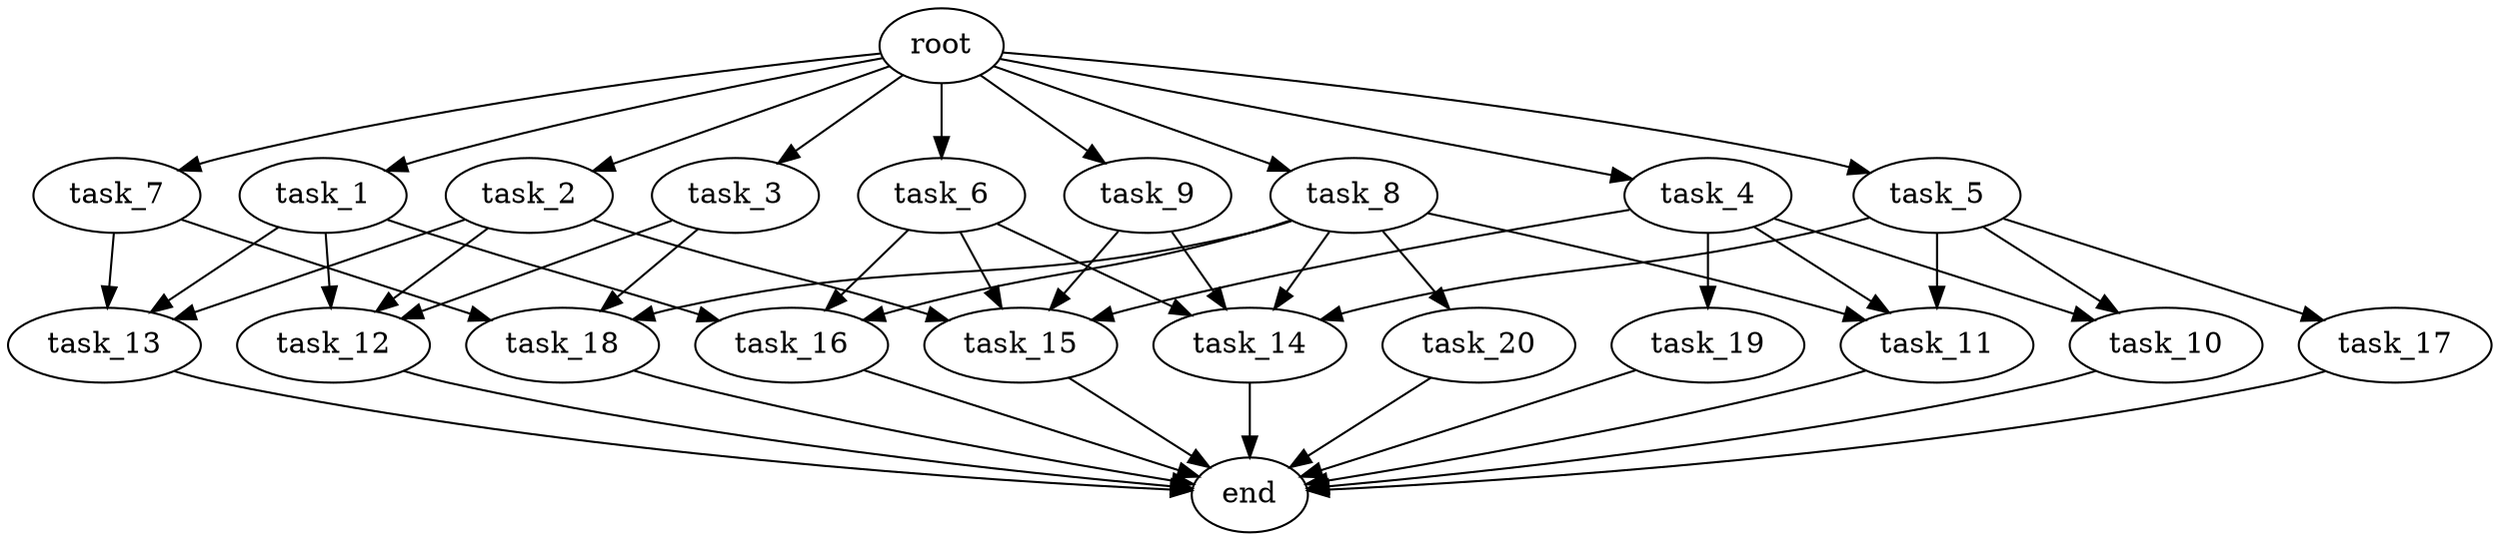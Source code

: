 digraph G {
  root [size="0.000000e+00"];
  task_1 [size="4.060868e+10"];
  task_2 [size="5.650457e+10"];
  task_3 [size="9.902340e+10"];
  task_4 [size="2.259347e+10"];
  task_5 [size="6.840732e+10"];
  task_6 [size="8.478823e+10"];
  task_7 [size="6.537703e+10"];
  task_8 [size="8.582333e+10"];
  task_9 [size="7.596099e+10"];
  task_10 [size="9.359116e+09"];
  task_11 [size="3.793261e+10"];
  task_12 [size="5.527462e+10"];
  task_13 [size="5.620933e+09"];
  task_14 [size="9.549228e+08"];
  task_15 [size="1.714664e+10"];
  task_16 [size="4.999084e+10"];
  task_17 [size="4.339663e+10"];
  task_18 [size="7.843979e+10"];
  task_19 [size="5.659000e+10"];
  task_20 [size="8.579745e+10"];
  end [size="0.000000e+00"];

  root -> task_1 [size="1.000000e-12"];
  root -> task_2 [size="1.000000e-12"];
  root -> task_3 [size="1.000000e-12"];
  root -> task_4 [size="1.000000e-12"];
  root -> task_5 [size="1.000000e-12"];
  root -> task_6 [size="1.000000e-12"];
  root -> task_7 [size="1.000000e-12"];
  root -> task_8 [size="1.000000e-12"];
  root -> task_9 [size="1.000000e-12"];
  task_1 -> task_12 [size="1.842487e+08"];
  task_1 -> task_13 [size="1.873644e+07"];
  task_1 -> task_16 [size="1.666361e+08"];
  task_2 -> task_12 [size="1.842487e+08"];
  task_2 -> task_13 [size="1.873644e+07"];
  task_2 -> task_15 [size="4.286661e+07"];
  task_3 -> task_12 [size="1.842487e+08"];
  task_3 -> task_18 [size="2.614660e+08"];
  task_4 -> task_10 [size="4.679558e+07"];
  task_4 -> task_11 [size="1.264420e+08"];
  task_4 -> task_15 [size="4.286661e+07"];
  task_4 -> task_19 [size="5.659000e+08"];
  task_5 -> task_10 [size="4.679558e+07"];
  task_5 -> task_11 [size="1.264420e+08"];
  task_5 -> task_14 [size="2.387307e+06"];
  task_5 -> task_17 [size="4.339663e+08"];
  task_6 -> task_14 [size="2.387307e+06"];
  task_6 -> task_15 [size="4.286661e+07"];
  task_6 -> task_16 [size="1.666361e+08"];
  task_7 -> task_13 [size="1.873644e+07"];
  task_7 -> task_18 [size="2.614660e+08"];
  task_8 -> task_11 [size="1.264420e+08"];
  task_8 -> task_14 [size="2.387307e+06"];
  task_8 -> task_16 [size="1.666361e+08"];
  task_8 -> task_18 [size="2.614660e+08"];
  task_8 -> task_20 [size="8.579745e+08"];
  task_9 -> task_14 [size="2.387307e+06"];
  task_9 -> task_15 [size="4.286661e+07"];
  task_10 -> end [size="1.000000e-12"];
  task_11 -> end [size="1.000000e-12"];
  task_12 -> end [size="1.000000e-12"];
  task_13 -> end [size="1.000000e-12"];
  task_14 -> end [size="1.000000e-12"];
  task_15 -> end [size="1.000000e-12"];
  task_16 -> end [size="1.000000e-12"];
  task_17 -> end [size="1.000000e-12"];
  task_18 -> end [size="1.000000e-12"];
  task_19 -> end [size="1.000000e-12"];
  task_20 -> end [size="1.000000e-12"];
}
